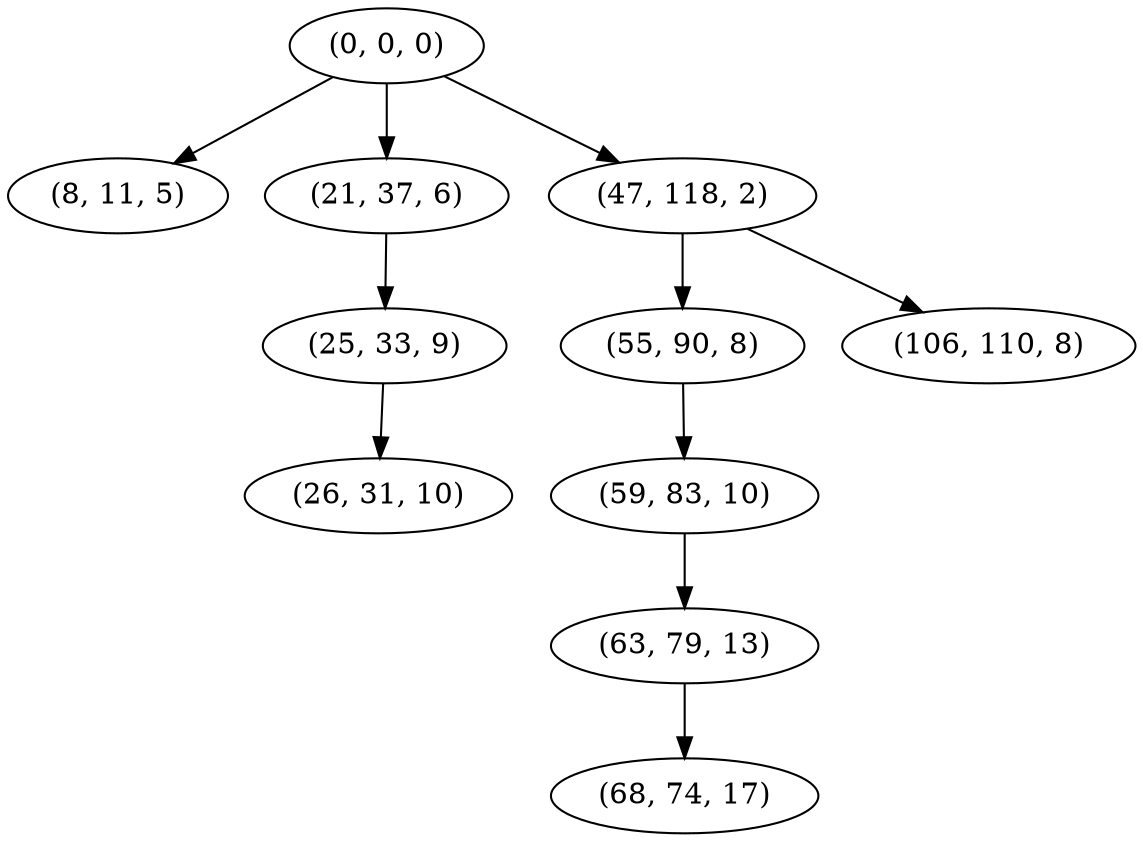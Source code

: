 digraph tree {
    "(0, 0, 0)";
    "(8, 11, 5)";
    "(21, 37, 6)";
    "(25, 33, 9)";
    "(26, 31, 10)";
    "(47, 118, 2)";
    "(55, 90, 8)";
    "(59, 83, 10)";
    "(63, 79, 13)";
    "(68, 74, 17)";
    "(106, 110, 8)";
    "(0, 0, 0)" -> "(8, 11, 5)";
    "(0, 0, 0)" -> "(21, 37, 6)";
    "(0, 0, 0)" -> "(47, 118, 2)";
    "(21, 37, 6)" -> "(25, 33, 9)";
    "(25, 33, 9)" -> "(26, 31, 10)";
    "(47, 118, 2)" -> "(55, 90, 8)";
    "(47, 118, 2)" -> "(106, 110, 8)";
    "(55, 90, 8)" -> "(59, 83, 10)";
    "(59, 83, 10)" -> "(63, 79, 13)";
    "(63, 79, 13)" -> "(68, 74, 17)";
}
